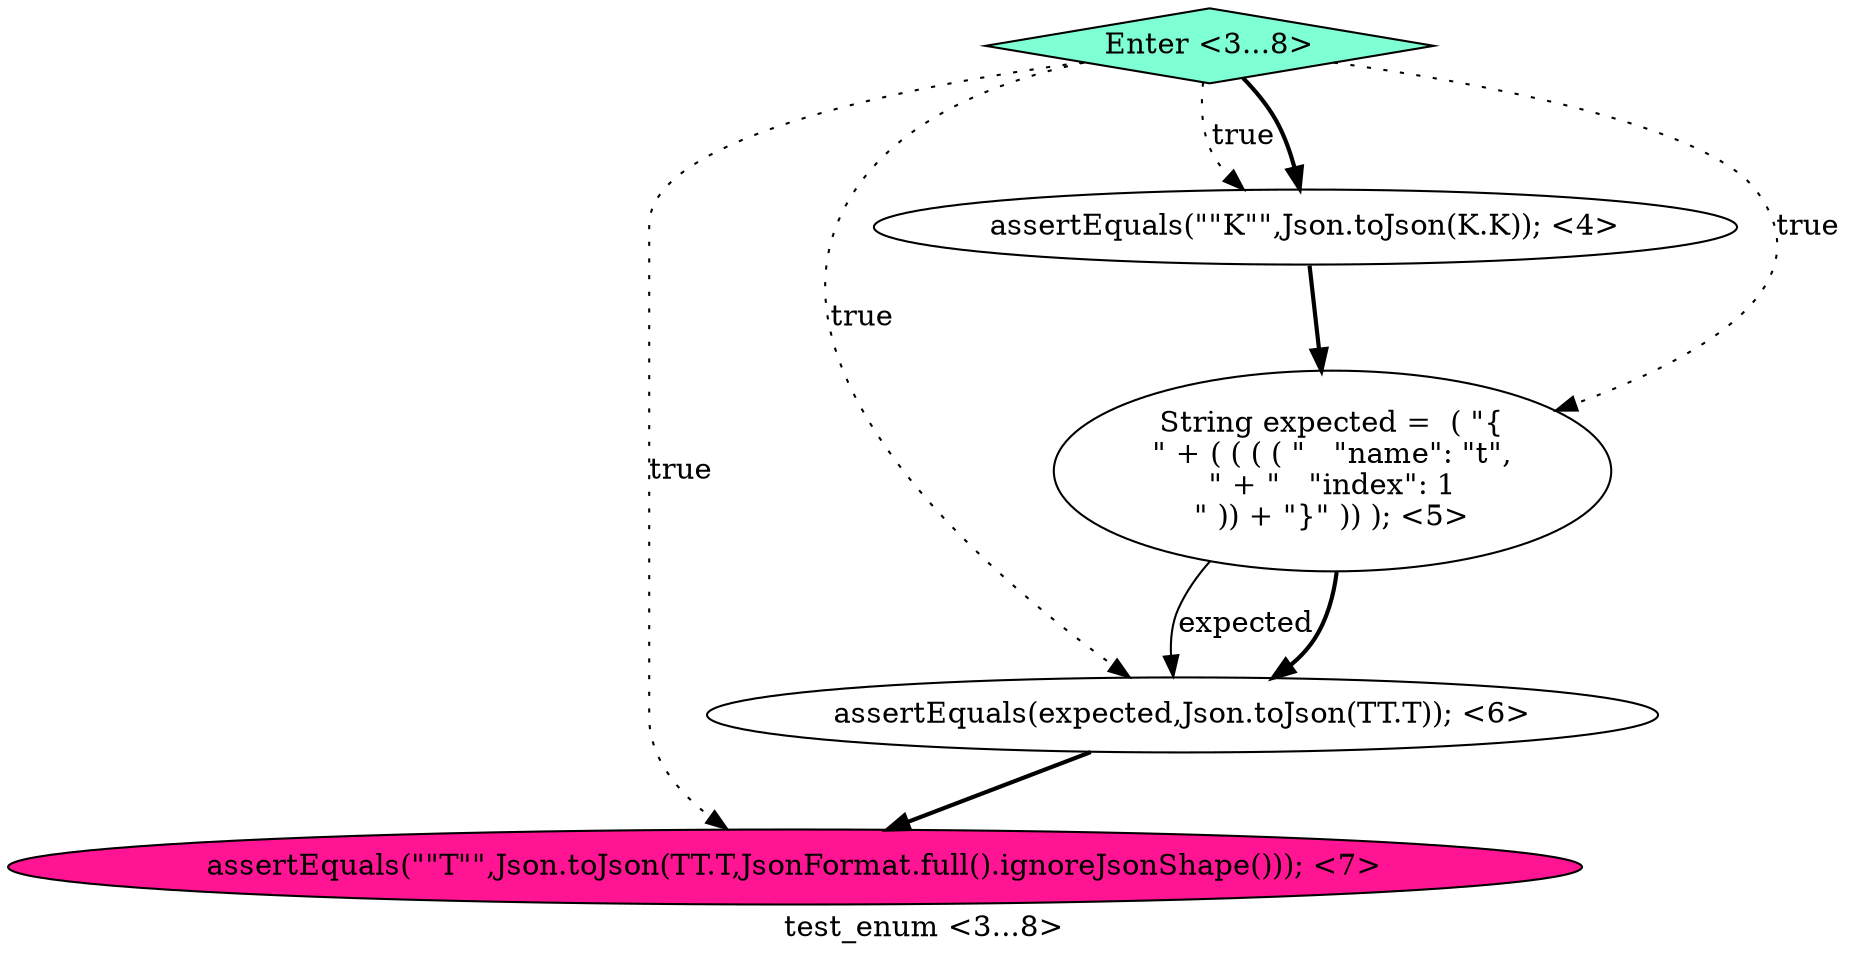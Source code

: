 digraph PDG {
label = "test_enum <3...8>";
0.3 [style = filled, label = "assertEquals(\"\"T\"\",Json.toJson(TT.T,JsonFormat.full().ignoreJsonShape())); <7>", fillcolor = deeppink, shape = ellipse];
0.2 [style = filled, label = "assertEquals(expected,Json.toJson(TT.T)); <6>", fillcolor = white, shape = ellipse];
0.0 [style = filled, label = "assertEquals(\"\"K\"\",Json.toJson(K.K)); <4>", fillcolor = white, shape = ellipse];
0.1 [style = filled, label = "String expected =  ( \"{
\" + ( ( ( ( \"   \"name\": \"t\",
\" + \"   \"index\": 1
\" )) + \"}\" )) ); <5>", fillcolor = white, shape = ellipse];
0.4 [style = filled, label = "Enter <3...8>", fillcolor = aquamarine, shape = diamond];
0.0 -> 0.1 [style = bold, label=""];
0.1 -> 0.2 [style = solid, label="expected"];
0.1 -> 0.2 [style = bold, label=""];
0.2 -> 0.3 [style = bold, label=""];
0.4 -> 0.0 [style = dotted, label="true"];
0.4 -> 0.0 [style = bold, label=""];
0.4 -> 0.1 [style = dotted, label="true"];
0.4 -> 0.2 [style = dotted, label="true"];
0.4 -> 0.3 [style = dotted, label="true"];
}
